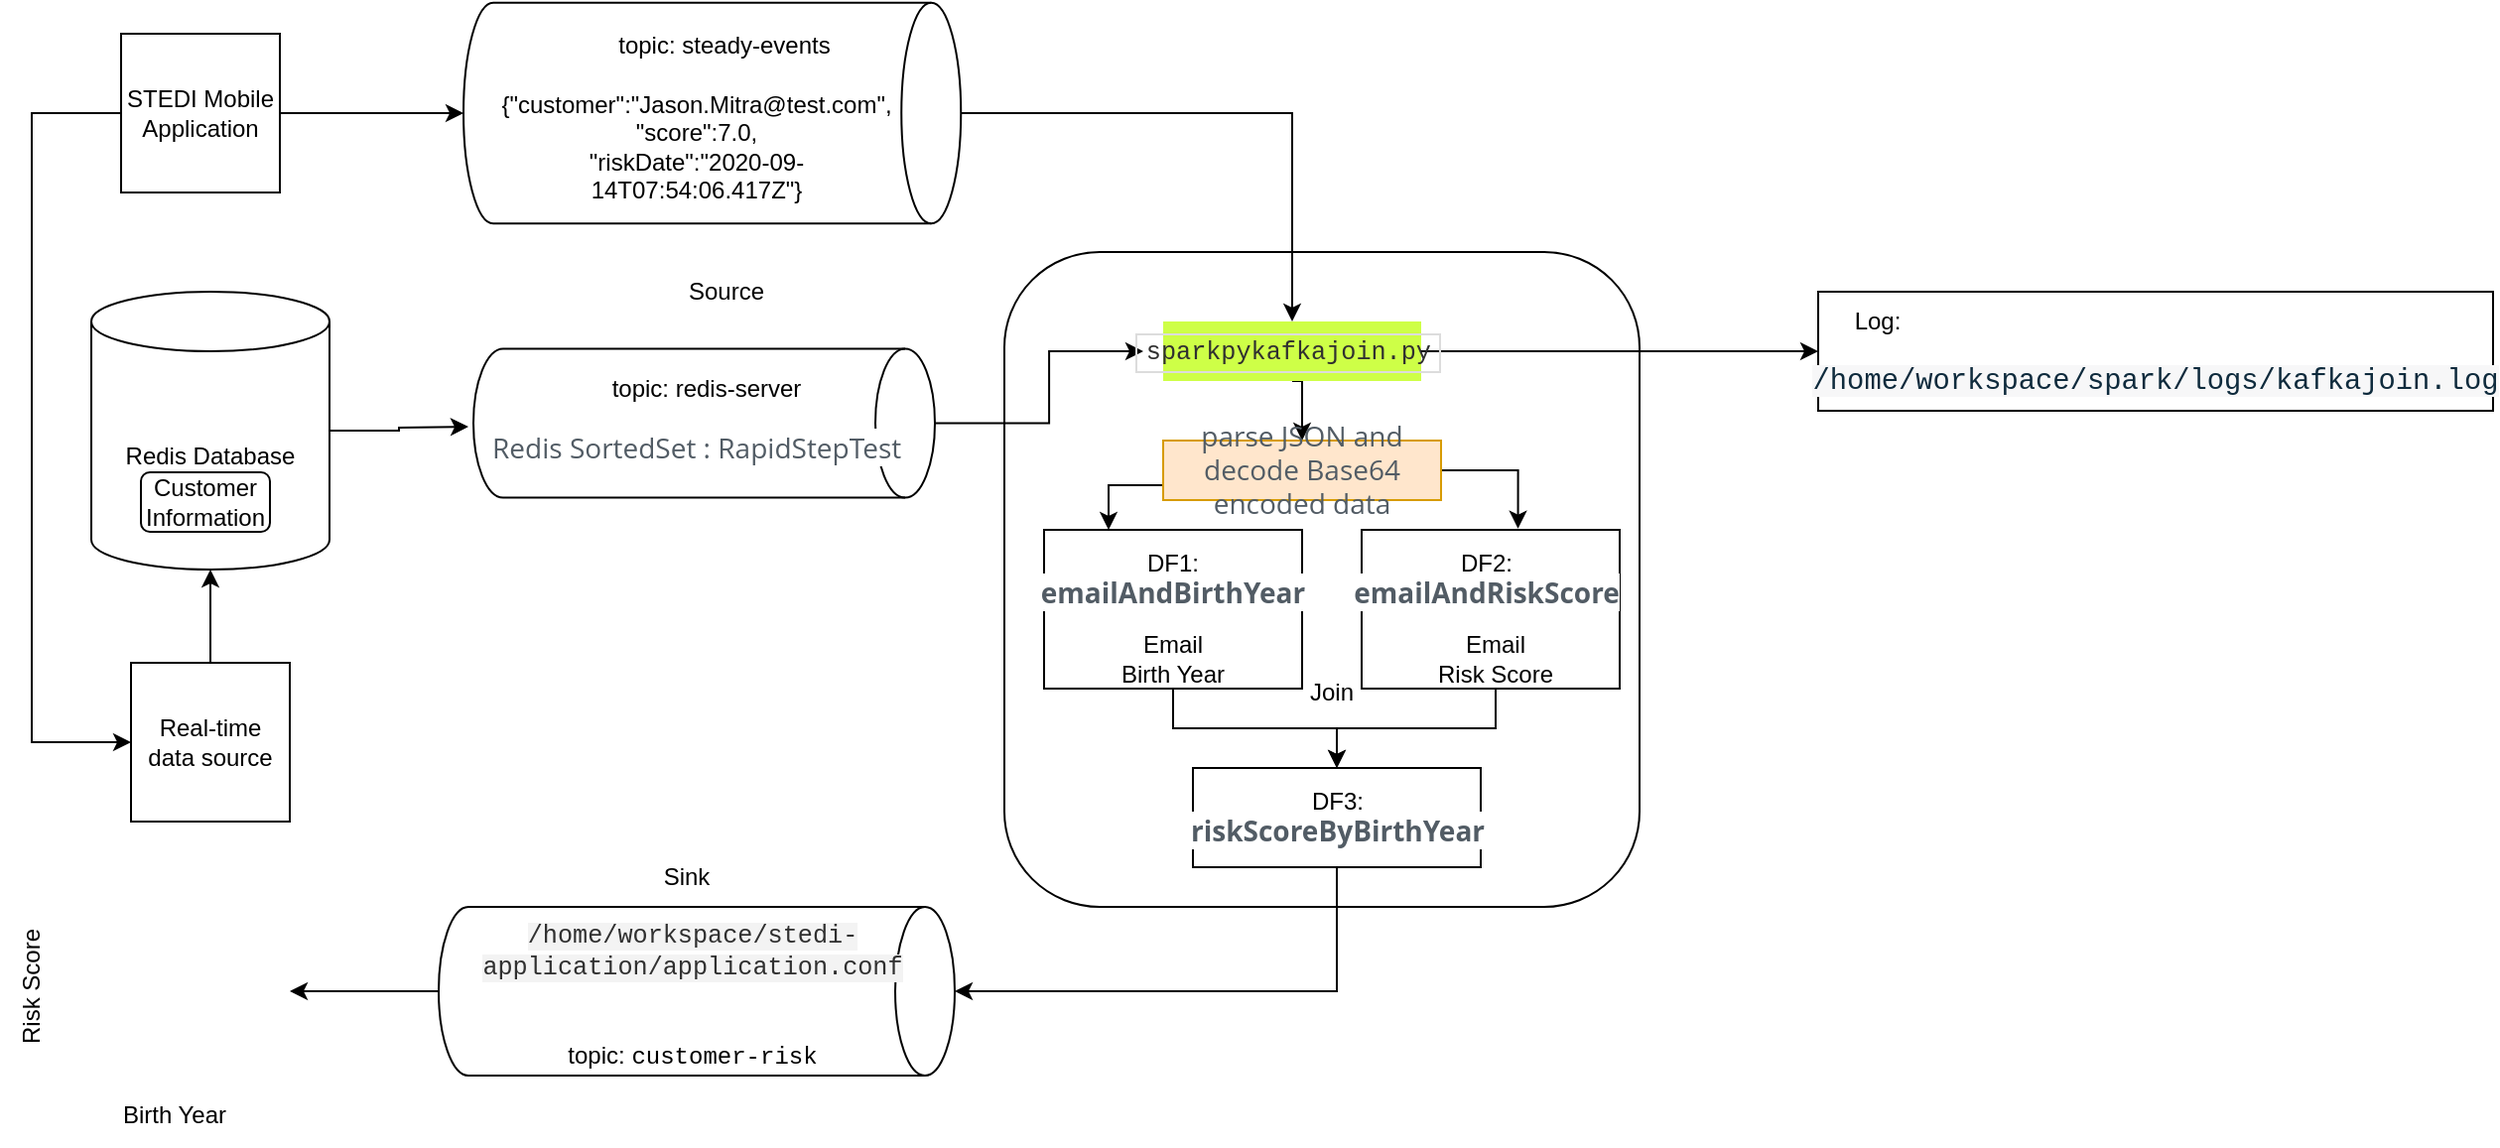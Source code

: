 <mxfile version="15.8.8" type="github">
  <diagram id="1B-PBqRpE1d1nzgjM34z" name="Page-1">
    <mxGraphModel dx="1951" dy="1536" grid="1" gridSize="10" guides="1" tooltips="1" connect="1" arrows="1" fold="1" page="1" pageScale="1" pageWidth="850" pageHeight="1100" math="0" shadow="0">
      <root>
        <mxCell id="0" />
        <mxCell id="1" parent="0" />
        <mxCell id="lWq34r1TajdIWoLoY4OA-6" value="" style="rounded=1;whiteSpace=wrap;html=1;" vertex="1" parent="1">
          <mxGeometry x="500" y="30" width="320" height="330" as="geometry" />
        </mxCell>
        <mxCell id="lWq34r1TajdIWoLoY4OA-14" style="edgeStyle=orthogonalEdgeStyle;rounded=0;orthogonalLoop=1;jettySize=auto;html=1;exitX=0.5;exitY=0;exitDx=0;exitDy=0;exitPerimeter=0;entryX=-0.077;entryY=0.5;entryDx=0;entryDy=0;entryPerimeter=0;" edge="1" parent="1" source="lWq34r1TajdIWoLoY4OA-1" target="lWq34r1TajdIWoLoY4OA-7">
          <mxGeometry relative="1" as="geometry" />
        </mxCell>
        <mxCell id="lWq34r1TajdIWoLoY4OA-1" value="" style="shape=cylinder3;whiteSpace=wrap;html=1;boundedLbl=1;backgroundOutline=1;size=15;rotation=90;" vertex="1" parent="1">
          <mxGeometry x="311.25" width="75" height="232.5" as="geometry" />
        </mxCell>
        <mxCell id="lWq34r1TajdIWoLoY4OA-2" value="topic: redis-server" style="text;html=1;strokeColor=none;fillColor=none;align=center;verticalAlign=middle;whiteSpace=wrap;rounded=0;" vertex="1" parent="1">
          <mxGeometry x="285" y="83.75" width="130" height="30" as="geometry" />
        </mxCell>
        <mxCell id="lWq34r1TajdIWoLoY4OA-16" style="edgeStyle=orthogonalEdgeStyle;rounded=0;orthogonalLoop=1;jettySize=auto;html=1;exitX=0.5;exitY=0;exitDx=0;exitDy=0;exitPerimeter=0;entryX=0.5;entryY=0;entryDx=0;entryDy=0;" edge="1" parent="1" source="lWq34r1TajdIWoLoY4OA-3" target="lWq34r1TajdIWoLoY4OA-7">
          <mxGeometry relative="1" as="geometry" />
        </mxCell>
        <mxCell id="lWq34r1TajdIWoLoY4OA-3" value="" style="shape=cylinder3;whiteSpace=wrap;html=1;boundedLbl=1;backgroundOutline=1;size=15;rotation=90;" vertex="1" parent="1">
          <mxGeometry x="297.19" y="-165.31" width="111.25" height="250.62" as="geometry" />
        </mxCell>
        <mxCell id="lWq34r1TajdIWoLoY4OA-4" value="topic: steady-events" style="text;html=1;strokeColor=none;fillColor=none;align=center;verticalAlign=middle;whiteSpace=wrap;rounded=0;" vertex="1" parent="1">
          <mxGeometry x="293.75" y="-89.38" width="130" height="30" as="geometry" />
        </mxCell>
        <mxCell id="lWq34r1TajdIWoLoY4OA-18" style="edgeStyle=orthogonalEdgeStyle;rounded=0;orthogonalLoop=1;jettySize=auto;html=1;exitX=0.5;exitY=1;exitDx=0;exitDy=0;entryX=0.5;entryY=0;entryDx=0;entryDy=0;" edge="1" parent="1" source="lWq34r1TajdIWoLoY4OA-7" target="lWq34r1TajdIWoLoY4OA-17">
          <mxGeometry relative="1" as="geometry" />
        </mxCell>
        <mxCell id="lWq34r1TajdIWoLoY4OA-45" style="edgeStyle=orthogonalEdgeStyle;rounded=0;orthogonalLoop=1;jettySize=auto;html=1;exitX=1;exitY=0.5;exitDx=0;exitDy=0;entryX=0;entryY=0.5;entryDx=0;entryDy=0;" edge="1" parent="1" source="lWq34r1TajdIWoLoY4OA-7" target="lWq34r1TajdIWoLoY4OA-42">
          <mxGeometry relative="1" as="geometry" />
        </mxCell>
        <mxCell id="lWq34r1TajdIWoLoY4OA-7" value="&lt;code style=&quot;box-sizing: border-box; font-family: menlo, monaco, consolas, &amp;quot;courier new&amp;quot;, monospace; font-size: 12.6px; padding: 2px 4px; color: rgb(48, 48, 48); border-radius: 0px; border: 1px solid rgb(220, 220, 220);&quot;&gt;sparkpykafkajoin.py&lt;/code&gt;&lt;span style=&quot;color: rgb(82, 92, 101); font-family: &amp;quot;open sans&amp;quot;; font-size: 14px;&quot;&gt;&amp;nbsp;&lt;/span&gt;" style="text;html=1;strokeColor=none;fillColor=#CEFF47;align=center;verticalAlign=middle;whiteSpace=wrap;rounded=0;labelBackgroundColor=none;" vertex="1" parent="1">
          <mxGeometry x="580" y="65" width="130" height="30" as="geometry" />
        </mxCell>
        <mxCell id="lWq34r1TajdIWoLoY4OA-36" style="edgeStyle=orthogonalEdgeStyle;rounded=0;orthogonalLoop=1;jettySize=auto;html=1;exitX=0;exitY=0.75;exitDx=0;exitDy=0;entryX=0.25;entryY=0;entryDx=0;entryDy=0;" edge="1" parent="1" source="lWq34r1TajdIWoLoY4OA-17" target="lWq34r1TajdIWoLoY4OA-19">
          <mxGeometry relative="1" as="geometry" />
        </mxCell>
        <mxCell id="lWq34r1TajdIWoLoY4OA-37" style="edgeStyle=orthogonalEdgeStyle;rounded=0;orthogonalLoop=1;jettySize=auto;html=1;exitX=1;exitY=0.5;exitDx=0;exitDy=0;entryX=0.606;entryY=-0.008;entryDx=0;entryDy=0;entryPerimeter=0;" edge="1" parent="1" source="lWq34r1TajdIWoLoY4OA-17" target="lWq34r1TajdIWoLoY4OA-20">
          <mxGeometry relative="1" as="geometry" />
        </mxCell>
        <mxCell id="lWq34r1TajdIWoLoY4OA-17" value="&lt;span style=&quot;color: rgb(82, 92, 101); font-family: &amp;quot;open sans&amp;quot;; font-size: 14px;&quot;&gt;parse JSON and decode Base64 encoded data&lt;/span&gt;" style="text;html=1;align=center;verticalAlign=middle;whiteSpace=wrap;rounded=0;fillColor=#ffe6cc;strokeColor=#d79b00;labelBackgroundColor=none;" vertex="1" parent="1">
          <mxGeometry x="580" y="125" width="140" height="30" as="geometry" />
        </mxCell>
        <mxCell id="lWq34r1TajdIWoLoY4OA-19" value="" style="rounded=0;whiteSpace=wrap;html=1;labelBackgroundColor=none;fillColor=none;" vertex="1" parent="1">
          <mxGeometry x="520" y="170" width="130" height="80" as="geometry" />
        </mxCell>
        <mxCell id="lWq34r1TajdIWoLoY4OA-20" value="" style="rounded=0;whiteSpace=wrap;html=1;labelBackgroundColor=none;fillColor=none;" vertex="1" parent="1">
          <mxGeometry x="680" y="170" width="130" height="80" as="geometry" />
        </mxCell>
        <mxCell id="lWq34r1TajdIWoLoY4OA-21" value="&lt;div&gt;&lt;span&gt;DF1: &lt;/span&gt;&lt;font color=&quot;#525c65&quot; face=&quot;Open Sans&quot;&gt;&lt;span style=&quot;font-size: 14px ; background-color: rgb(255 , 255 , 255)&quot;&gt;&lt;b&gt;emailAndBirthYear&lt;/b&gt;&lt;/span&gt;&lt;/font&gt;&lt;/div&gt;" style="text;html=1;strokeColor=none;fillColor=none;align=center;verticalAlign=middle;whiteSpace=wrap;rounded=0;labelBackgroundColor=none;" vertex="1" parent="1">
          <mxGeometry x="540" y="180" width="90" height="30" as="geometry" />
        </mxCell>
        <mxCell id="lWq34r1TajdIWoLoY4OA-28" style="edgeStyle=orthogonalEdgeStyle;rounded=0;orthogonalLoop=1;jettySize=auto;html=1;exitX=0.5;exitY=1;exitDx=0;exitDy=0;entryX=0.5;entryY=0;entryDx=0;entryDy=0;" edge="1" parent="1" source="lWq34r1TajdIWoLoY4OA-23" target="lWq34r1TajdIWoLoY4OA-26">
          <mxGeometry relative="1" as="geometry" />
        </mxCell>
        <mxCell id="lWq34r1TajdIWoLoY4OA-23" value="Email&lt;br&gt;Birth Year" style="text;html=1;strokeColor=none;fillColor=none;align=center;verticalAlign=middle;whiteSpace=wrap;rounded=0;labelBackgroundColor=none;" vertex="1" parent="1">
          <mxGeometry x="555" y="220" width="60" height="30" as="geometry" />
        </mxCell>
        <mxCell id="lWq34r1TajdIWoLoY4OA-29" style="edgeStyle=orthogonalEdgeStyle;rounded=0;orthogonalLoop=1;jettySize=auto;html=1;exitX=0.5;exitY=1;exitDx=0;exitDy=0;entryX=0.5;entryY=0;entryDx=0;entryDy=0;" edge="1" parent="1" source="lWq34r1TajdIWoLoY4OA-24" target="lWq34r1TajdIWoLoY4OA-26">
          <mxGeometry relative="1" as="geometry">
            <mxPoint x="670" y="290" as="targetPoint" />
          </mxGeometry>
        </mxCell>
        <mxCell id="lWq34r1TajdIWoLoY4OA-24" value="Email&lt;br&gt;Risk Score" style="text;html=1;strokeColor=none;fillColor=none;align=center;verticalAlign=middle;whiteSpace=wrap;rounded=0;labelBackgroundColor=none;" vertex="1" parent="1">
          <mxGeometry x="710" y="220" width="75" height="30" as="geometry" />
        </mxCell>
        <mxCell id="lWq34r1TajdIWoLoY4OA-25" value="&lt;div&gt;&lt;span&gt;DF2: &lt;/span&gt;&lt;font color=&quot;#525c65&quot; face=&quot;Open Sans&quot;&gt;&lt;span style=&quot;font-size: 14px ; background-color: rgb(255 , 255 , 255)&quot;&gt;&lt;b&gt;emailAndRiskScore&lt;/b&gt;&lt;/span&gt;&lt;/font&gt;&lt;/div&gt;" style="text;html=1;strokeColor=none;fillColor=none;align=center;verticalAlign=middle;whiteSpace=wrap;rounded=0;labelBackgroundColor=none;" vertex="1" parent="1">
          <mxGeometry x="697.5" y="180" width="90" height="30" as="geometry" />
        </mxCell>
        <mxCell id="lWq34r1TajdIWoLoY4OA-40" style="edgeStyle=orthogonalEdgeStyle;rounded=0;orthogonalLoop=1;jettySize=auto;html=1;exitX=0.5;exitY=1;exitDx=0;exitDy=0;entryX=0.5;entryY=0;entryDx=0;entryDy=0;entryPerimeter=0;" edge="1" parent="1" source="lWq34r1TajdIWoLoY4OA-26" target="lWq34r1TajdIWoLoY4OA-38">
          <mxGeometry relative="1" as="geometry" />
        </mxCell>
        <mxCell id="lWq34r1TajdIWoLoY4OA-26" value="" style="rounded=0;whiteSpace=wrap;html=1;labelBackgroundColor=none;fillColor=none;" vertex="1" parent="1">
          <mxGeometry x="595" y="290" width="145" height="50" as="geometry" />
        </mxCell>
        <mxCell id="lWq34r1TajdIWoLoY4OA-27" value="&lt;div&gt;&lt;span&gt;DF3: &lt;/span&gt;&lt;font color=&quot;#525c65&quot; face=&quot;Open Sans&quot;&gt;&lt;span style=&quot;font-size: 14px ; background-color: rgb(255 , 255 , 255)&quot;&gt;&lt;b&gt;riskScoreByBirthYear&lt;/b&gt;&lt;/span&gt;&lt;/font&gt;&lt;/div&gt;" style="text;html=1;strokeColor=none;fillColor=none;align=center;verticalAlign=middle;whiteSpace=wrap;rounded=0;labelBackgroundColor=none;" vertex="1" parent="1">
          <mxGeometry x="622.5" y="300" width="90" height="30" as="geometry" />
        </mxCell>
        <mxCell id="lWq34r1TajdIWoLoY4OA-30" value="Join" style="text;html=1;strokeColor=none;fillColor=none;align=center;verticalAlign=middle;whiteSpace=wrap;rounded=0;labelBackgroundColor=none;" vertex="1" parent="1">
          <mxGeometry x="635" y="237" width="60" height="30" as="geometry" />
        </mxCell>
        <mxCell id="lWq34r1TajdIWoLoY4OA-33" value="Source" style="text;html=1;strokeColor=none;fillColor=none;align=center;verticalAlign=middle;whiteSpace=wrap;rounded=0;labelBackgroundColor=none;" vertex="1" parent="1">
          <mxGeometry x="330" y="35" width="60" height="30" as="geometry" />
        </mxCell>
        <mxCell id="lWq34r1TajdIWoLoY4OA-63" style="edgeStyle=orthogonalEdgeStyle;rounded=0;orthogonalLoop=1;jettySize=auto;html=1;" edge="1" parent="1" source="lWq34r1TajdIWoLoY4OA-38">
          <mxGeometry relative="1" as="geometry">
            <mxPoint x="140" y="402.5" as="targetPoint" />
          </mxGeometry>
        </mxCell>
        <mxCell id="lWq34r1TajdIWoLoY4OA-38" value="" style="shape=cylinder3;whiteSpace=wrap;html=1;boundedLbl=1;backgroundOutline=1;size=15;rotation=90;" vertex="1" parent="1">
          <mxGeometry x="302.5" y="272.5" width="85" height="260" as="geometry" />
        </mxCell>
        <mxCell id="lWq34r1TajdIWoLoY4OA-39" value="&lt;span style=&quot;color: rgb(48 , 48 , 48) ; font-family: &amp;#34;menlo&amp;#34; , &amp;#34;monaco&amp;#34; , &amp;#34;consolas&amp;#34; , &amp;#34;courier new&amp;#34; , monospace ; font-size: 12.6px ; background-color: rgb(243 , 243 , 243)&quot;&gt;/home/workspace/stedi-application/application.conf&lt;br&gt;&lt;/span&gt;&lt;br&gt;&lt;br&gt;topic:&amp;nbsp;&lt;span style=&quot;background-color: transparent ; color: inherit ; font-family: &amp;#34;menlo&amp;#34; , &amp;#34;monaco&amp;#34; , &amp;#34;consolas&amp;#34; , &amp;#34;courier new&amp;#34; , monospace ; font-size: inherit&quot;&gt;customer-risk&lt;/span&gt;" style="text;html=1;strokeColor=none;fillColor=none;align=center;verticalAlign=middle;whiteSpace=wrap;rounded=0;" vertex="1" parent="1">
          <mxGeometry x="278.44" y="390" width="130" height="30" as="geometry" />
        </mxCell>
        <mxCell id="lWq34r1TajdIWoLoY4OA-41" value="Sink" style="text;html=1;strokeColor=none;fillColor=none;align=center;verticalAlign=middle;whiteSpace=wrap;rounded=0;labelBackgroundColor=none;" vertex="1" parent="1">
          <mxGeometry x="310" y="330" width="60" height="30" as="geometry" />
        </mxCell>
        <mxCell id="lWq34r1TajdIWoLoY4OA-42" value="" style="rounded=0;whiteSpace=wrap;html=1;labelBackgroundColor=none;fillColor=none;" vertex="1" parent="1">
          <mxGeometry x="910" y="50" width="340" height="60" as="geometry" />
        </mxCell>
        <mxCell id="lWq34r1TajdIWoLoY4OA-43" value="Log:" style="text;html=1;strokeColor=none;fillColor=none;align=center;verticalAlign=middle;whiteSpace=wrap;rounded=0;labelBackgroundColor=none;" vertex="1" parent="1">
          <mxGeometry x="910" y="50" width="60" height="30" as="geometry" />
        </mxCell>
        <mxCell id="lWq34r1TajdIWoLoY4OA-44" value="&lt;span style=&quot;color: rgb(15 , 43 , 61) ; font-family: &amp;#34;menlo&amp;#34; , &amp;#34;monaco&amp;#34; , &amp;#34;consolas&amp;#34; , &amp;#34;courier new&amp;#34; , monospace ; font-size: 14.4px ; text-align: left ; background-color: rgb(247 , 247 , 248)&quot;&gt;/home/workspace/spark/logs/kafkajoin.log&lt;/span&gt;" style="text;html=1;strokeColor=none;fillColor=none;align=center;verticalAlign=middle;whiteSpace=wrap;rounded=0;labelBackgroundColor=none;" vertex="1" parent="1">
          <mxGeometry x="920" y="80" width="320" height="30" as="geometry" />
        </mxCell>
        <mxCell id="lWq34r1TajdIWoLoY4OA-46" value="&lt;span style=&quot;color: rgb(82 , 92 , 101) ; font-family: &amp;#34;open sans&amp;#34; ; font-size: 14px ; font-style: normal ; font-weight: 400 ; letter-spacing: normal ; text-align: left ; text-indent: 0px ; text-transform: none ; word-spacing: 0px ; background-color: rgb(255 , 255 , 255) ; display: inline ; float: none&quot;&gt;Redis SortedSet : RapidStepTest&lt;/span&gt;" style="text;whiteSpace=wrap;html=1;" vertex="1" parent="1">
          <mxGeometry x="240" y="113.75" width="240" height="30" as="geometry" />
        </mxCell>
        <mxCell id="lWq34r1TajdIWoLoY4OA-52" style="edgeStyle=orthogonalEdgeStyle;rounded=0;orthogonalLoop=1;jettySize=auto;html=1;entryX=0.5;entryY=1;entryDx=0;entryDy=0;entryPerimeter=0;" edge="1" parent="1" source="lWq34r1TajdIWoLoY4OA-47" target="lWq34r1TajdIWoLoY4OA-3">
          <mxGeometry relative="1" as="geometry" />
        </mxCell>
        <mxCell id="lWq34r1TajdIWoLoY4OA-56" style="edgeStyle=orthogonalEdgeStyle;rounded=0;orthogonalLoop=1;jettySize=auto;html=1;exitX=0;exitY=0.5;exitDx=0;exitDy=0;entryX=0;entryY=0.5;entryDx=0;entryDy=0;" edge="1" parent="1" source="lWq34r1TajdIWoLoY4OA-47" target="lWq34r1TajdIWoLoY4OA-53">
          <mxGeometry relative="1" as="geometry">
            <Array as="points">
              <mxPoint x="10" y="-40" />
              <mxPoint x="10" y="277" />
            </Array>
          </mxGeometry>
        </mxCell>
        <mxCell id="lWq34r1TajdIWoLoY4OA-47" value="STEDI Mobile &lt;br&gt;Application" style="whiteSpace=wrap;html=1;aspect=fixed;labelBackgroundColor=none;fillColor=none;" vertex="1" parent="1">
          <mxGeometry x="55" y="-80" width="80" height="80" as="geometry" />
        </mxCell>
        <mxCell id="lWq34r1TajdIWoLoY4OA-49" style="edgeStyle=orthogonalEdgeStyle;rounded=0;orthogonalLoop=1;jettySize=auto;html=1;exitX=1;exitY=0.5;exitDx=0;exitDy=0;exitPerimeter=0;" edge="1" parent="1" source="lWq34r1TajdIWoLoY4OA-48">
          <mxGeometry relative="1" as="geometry">
            <mxPoint x="230" y="118" as="targetPoint" />
          </mxGeometry>
        </mxCell>
        <mxCell id="lWq34r1TajdIWoLoY4OA-48" value="Redis Database" style="shape=cylinder3;whiteSpace=wrap;html=1;boundedLbl=1;backgroundOutline=1;size=15;labelBackgroundColor=none;fillColor=none;" vertex="1" parent="1">
          <mxGeometry x="40" y="50" width="120" height="140" as="geometry" />
        </mxCell>
        <mxCell id="lWq34r1TajdIWoLoY4OA-54" style="edgeStyle=orthogonalEdgeStyle;rounded=0;orthogonalLoop=1;jettySize=auto;html=1;entryX=0.5;entryY=1;entryDx=0;entryDy=0;entryPerimeter=0;" edge="1" parent="1" source="lWq34r1TajdIWoLoY4OA-53" target="lWq34r1TajdIWoLoY4OA-48">
          <mxGeometry relative="1" as="geometry" />
        </mxCell>
        <mxCell id="lWq34r1TajdIWoLoY4OA-53" value="Real-time data source" style="whiteSpace=wrap;html=1;aspect=fixed;labelBackgroundColor=none;fillColor=none;" vertex="1" parent="1">
          <mxGeometry x="60" y="237" width="80" height="80" as="geometry" />
        </mxCell>
        <mxCell id="lWq34r1TajdIWoLoY4OA-55" value="Customer Information" style="text;html=1;strokeColor=default;fillColor=none;align=center;verticalAlign=middle;whiteSpace=wrap;rounded=1;labelBackgroundColor=none;" vertex="1" parent="1">
          <mxGeometry x="65" y="141" width="65" height="30" as="geometry" />
        </mxCell>
        <mxCell id="lWq34r1TajdIWoLoY4OA-57" value="&lt;div&gt;{&quot;customer&quot;:&quot;Jason.Mitra@test.com&quot;,&lt;/div&gt;&lt;div&gt;&quot;score&quot;:7.0,&lt;/div&gt;&lt;div&gt;&quot;riskDate&quot;:&quot;2020-09-14T07:54:06.417Z&quot;}&lt;/div&gt;" style="text;html=1;strokeColor=none;fillColor=none;align=center;verticalAlign=middle;whiteSpace=wrap;rounded=0;labelBackgroundColor=none;" vertex="1" parent="1">
          <mxGeometry x="315" y="-38.13" width="60" height="30" as="geometry" />
        </mxCell>
        <mxCell id="lWq34r1TajdIWoLoY4OA-60" value="" style="shape=image;html=1;verticalAlign=top;verticalLabelPosition=bottom;labelBackgroundColor=#ffffff;imageAspect=0;aspect=fixed;image=https://cdn0.iconfinder.com/data/icons/business-collection-2027/60/graph-128.png;rounded=1;strokeColor=default;fillColor=none;" vertex="1" parent="1">
          <mxGeometry x="30" y="350" width="100" height="100" as="geometry" />
        </mxCell>
        <mxCell id="lWq34r1TajdIWoLoY4OA-61" value="Birth Year" style="text;html=1;strokeColor=none;fillColor=none;align=center;verticalAlign=middle;whiteSpace=wrap;rounded=0;labelBackgroundColor=none;" vertex="1" parent="1">
          <mxGeometry x="52" y="450" width="60" height="30" as="geometry" />
        </mxCell>
        <mxCell id="lWq34r1TajdIWoLoY4OA-62" value="Risk Score" style="text;html=1;strokeColor=none;fillColor=none;align=center;verticalAlign=middle;whiteSpace=wrap;rounded=0;labelBackgroundColor=none;rotation=-90;" vertex="1" parent="1">
          <mxGeometry x="-45" y="385" width="110" height="30" as="geometry" />
        </mxCell>
      </root>
    </mxGraphModel>
  </diagram>
</mxfile>
